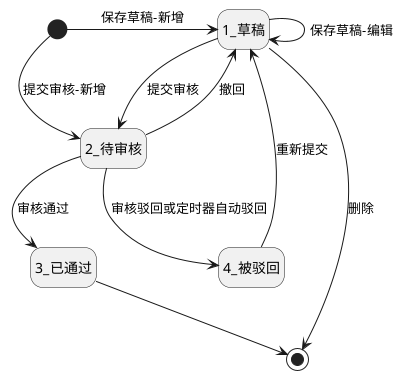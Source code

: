 
@startuml
hide empty description
[*] -> 1_草稿 :保存草稿-新增
[*] -> 2_待审核 :提交审核-新增
1_草稿 -> 2_待审核 :提交审核
1_草稿 -> 1_草稿 :保存草稿-编辑


2_待审核--> 1_草稿 :撤回
2_待审核 --> 3_已通过 :审核通过
2_待审核 --> 4_被驳回 :审核驳回或定时器自动驳回
4_被驳回 -> 1_草稿 :重新提交
3_已通过 --> [*]
1_草稿 -> [*]  :删除
@enduml